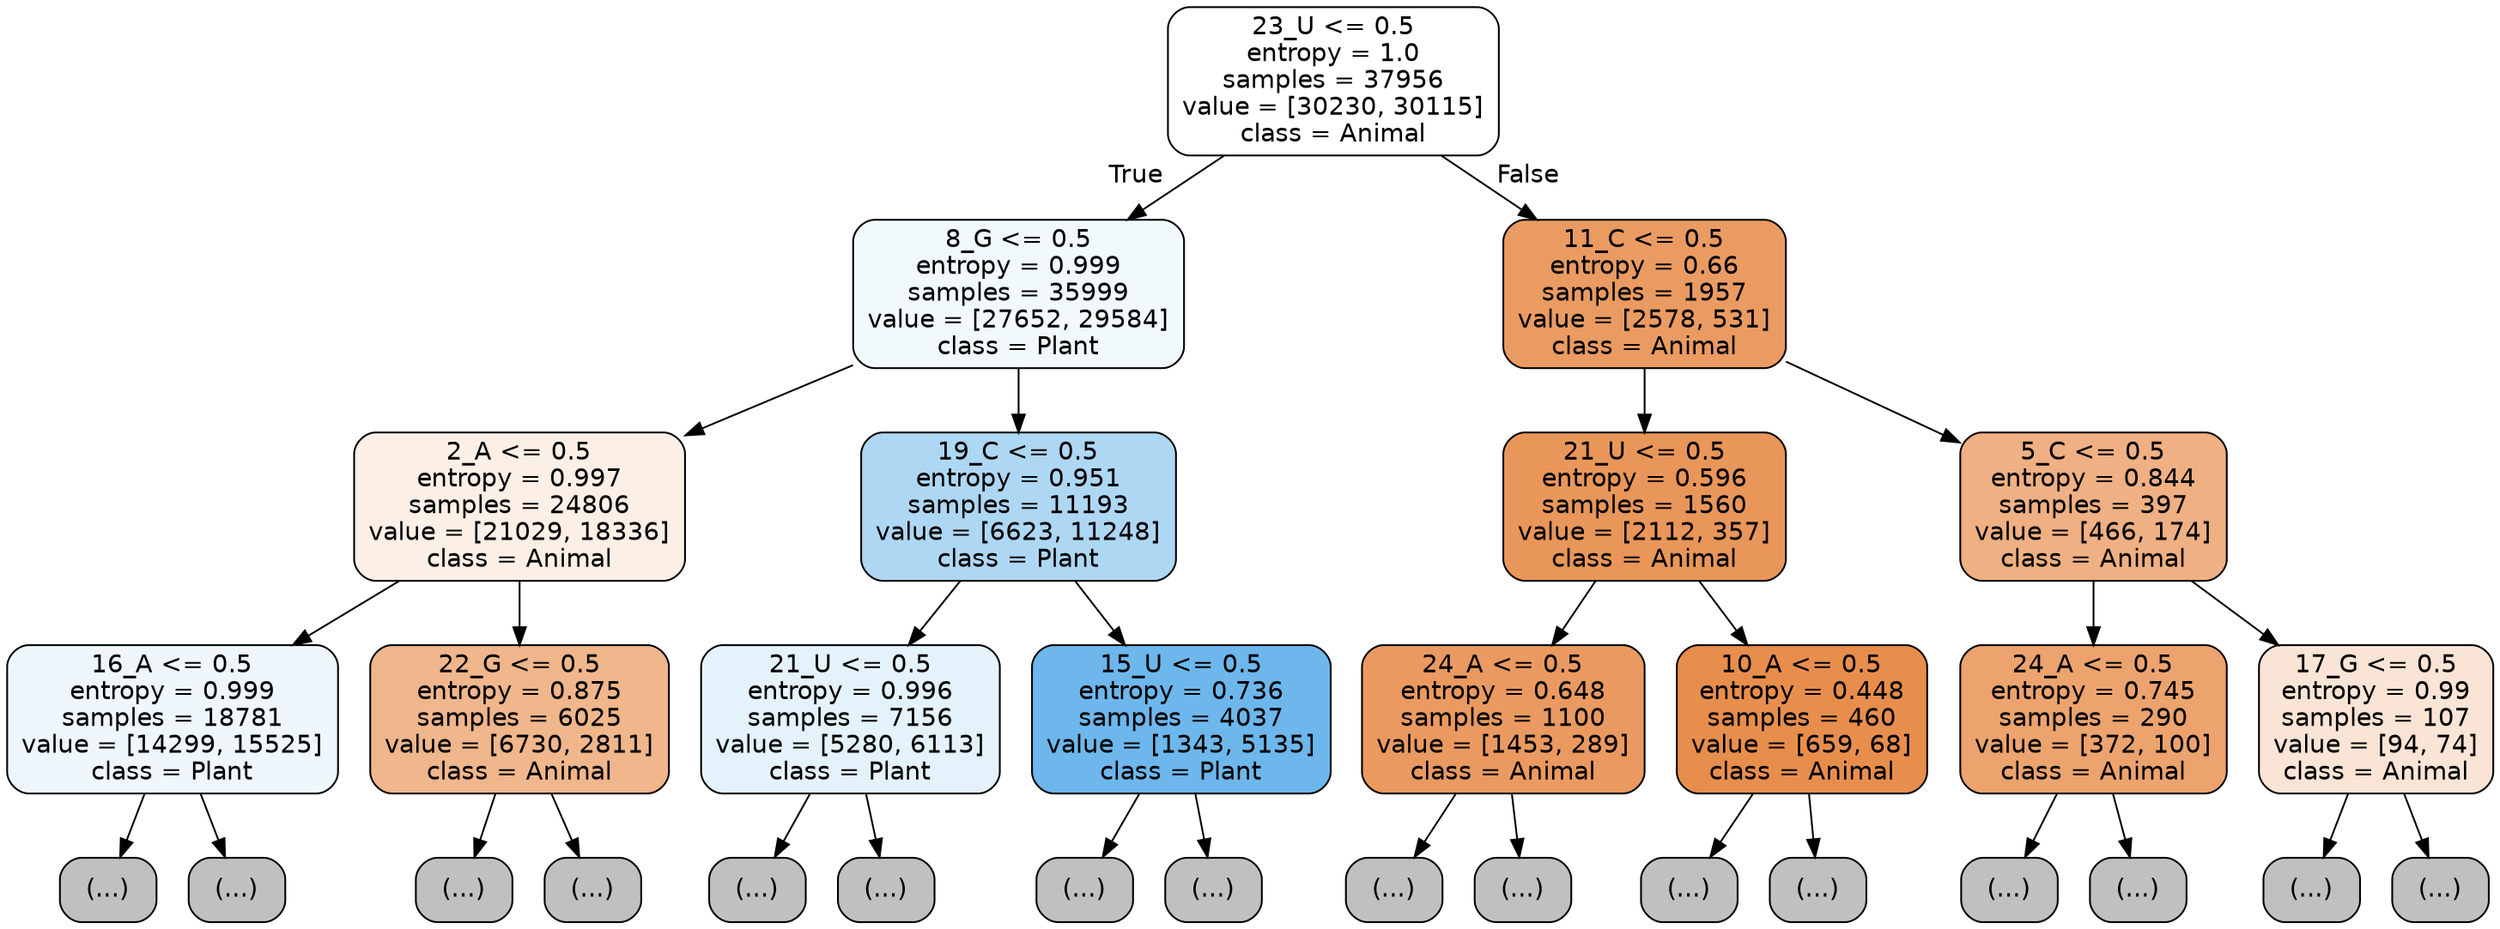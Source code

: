 digraph Tree {
node [shape=box, style="filled, rounded", color="black", fontname="helvetica"] ;
edge [fontname="helvetica"] ;
0 [label="23_U <= 0.5\nentropy = 1.0\nsamples = 37956\nvalue = [30230, 30115]\nclass = Animal", fillcolor="#fffffe"] ;
1 [label="8_G <= 0.5\nentropy = 0.999\nsamples = 35999\nvalue = [27652, 29584]\nclass = Plant", fillcolor="#f2f9fd"] ;
0 -> 1 [labeldistance=2.5, labelangle=45, headlabel="True"] ;
2 [label="2_A <= 0.5\nentropy = 0.997\nsamples = 24806\nvalue = [21029, 18336]\nclass = Animal", fillcolor="#fcefe6"] ;
1 -> 2 ;
3 [label="16_A <= 0.5\nentropy = 0.999\nsamples = 18781\nvalue = [14299, 15525]\nclass = Plant", fillcolor="#eff7fd"] ;
2 -> 3 ;
4 [label="(...)", fillcolor="#C0C0C0"] ;
3 -> 4 ;
7035 [label="(...)", fillcolor="#C0C0C0"] ;
3 -> 7035 ;
9062 [label="22_G <= 0.5\nentropy = 0.875\nsamples = 6025\nvalue = [6730, 2811]\nclass = Animal", fillcolor="#f0b68c"] ;
2 -> 9062 ;
9063 [label="(...)", fillcolor="#C0C0C0"] ;
9062 -> 9063 ;
11518 [label="(...)", fillcolor="#C0C0C0"] ;
9062 -> 11518 ;
11873 [label="19_C <= 0.5\nentropy = 0.951\nsamples = 11193\nvalue = [6623, 11248]\nclass = Plant", fillcolor="#aed7f4"] ;
1 -> 11873 ;
11874 [label="21_U <= 0.5\nentropy = 0.996\nsamples = 7156\nvalue = [5280, 6113]\nclass = Plant", fillcolor="#e4f2fb"] ;
11873 -> 11874 ;
11875 [label="(...)", fillcolor="#C0C0C0"] ;
11874 -> 11875 ;
14492 [label="(...)", fillcolor="#C0C0C0"] ;
11874 -> 14492 ;
15169 [label="15_U <= 0.5\nentropy = 0.736\nsamples = 4037\nvalue = [1343, 5135]\nclass = Plant", fillcolor="#6db7ec"] ;
11873 -> 15169 ;
15170 [label="(...)", fillcolor="#C0C0C0"] ;
15169 -> 15170 ;
15899 [label="(...)", fillcolor="#C0C0C0"] ;
15169 -> 15899 ;
16186 [label="11_C <= 0.5\nentropy = 0.66\nsamples = 1957\nvalue = [2578, 531]\nclass = Animal", fillcolor="#ea9b62"] ;
0 -> 16186 [labeldistance=2.5, labelangle=-45, headlabel="False"] ;
16187 [label="21_U <= 0.5\nentropy = 0.596\nsamples = 1560\nvalue = [2112, 357]\nclass = Animal", fillcolor="#e9965a"] ;
16186 -> 16187 ;
16188 [label="24_A <= 0.5\nentropy = 0.648\nsamples = 1100\nvalue = [1453, 289]\nclass = Animal", fillcolor="#ea9a60"] ;
16187 -> 16188 ;
16189 [label="(...)", fillcolor="#C0C0C0"] ;
16188 -> 16189 ;
16582 [label="(...)", fillcolor="#C0C0C0"] ;
16188 -> 16582 ;
16627 [label="10_A <= 0.5\nentropy = 0.448\nsamples = 460\nvalue = [659, 68]\nclass = Animal", fillcolor="#e88e4d"] ;
16187 -> 16627 ;
16628 [label="(...)", fillcolor="#C0C0C0"] ;
16627 -> 16628 ;
16745 [label="(...)", fillcolor="#C0C0C0"] ;
16627 -> 16745 ;
16788 [label="5_C <= 0.5\nentropy = 0.844\nsamples = 397\nvalue = [466, 174]\nclass = Animal", fillcolor="#efb083"] ;
16186 -> 16788 ;
16789 [label="24_A <= 0.5\nentropy = 0.745\nsamples = 290\nvalue = [372, 100]\nclass = Animal", fillcolor="#eca36e"] ;
16788 -> 16789 ;
16790 [label="(...)", fillcolor="#C0C0C0"] ;
16789 -> 16790 ;
16905 [label="(...)", fillcolor="#C0C0C0"] ;
16789 -> 16905 ;
16918 [label="17_G <= 0.5\nentropy = 0.99\nsamples = 107\nvalue = [94, 74]\nclass = Animal", fillcolor="#f9e4d5"] ;
16788 -> 16918 ;
16919 [label="(...)", fillcolor="#C0C0C0"] ;
16918 -> 16919 ;
16938 [label="(...)", fillcolor="#C0C0C0"] ;
16918 -> 16938 ;
}